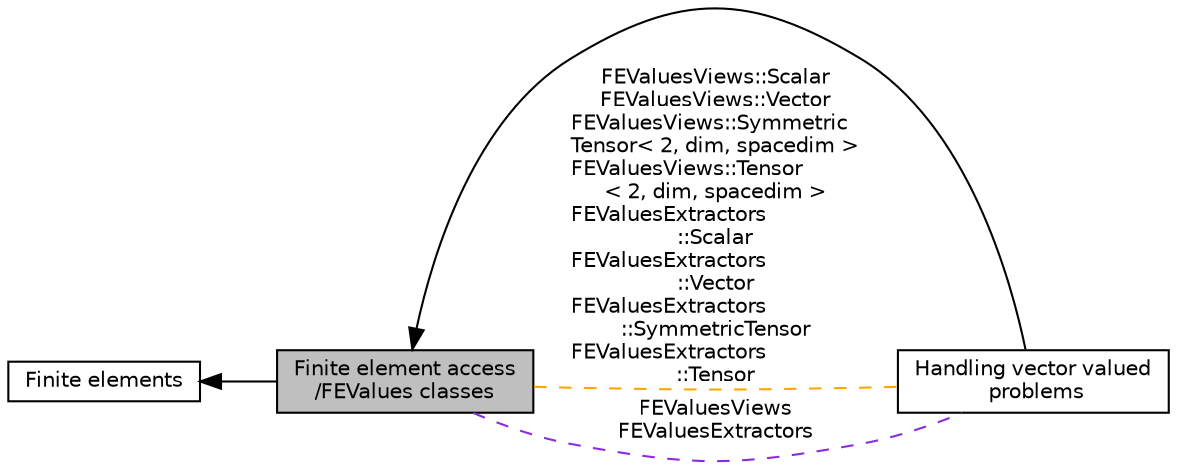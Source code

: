 digraph "Finite element access/FEValues classes"
{
  edge [fontname="Helvetica",fontsize="10",labelfontname="Helvetica",labelfontsize="10"];
  node [fontname="Helvetica",fontsize="10",shape=box];
  rankdir=LR;
  Node2 [label="Finite elements",height=0.2,width=0.4,color="black", fillcolor="white", style="filled",URL="$group__feall.html",tooltip="All classes related to shape functions and to access to shape functions. This concerns the actual val..."];
  Node3 [label="Handling vector valued\l problems",height=0.2,width=0.4,color="black", fillcolor="white", style="filled",URL="$group__vector__valued.html",tooltip="Vector-valued problems are systems of partial differential equations. These are problems where the so..."];
  Node1 [label="Finite element access\l/FEValues classes",height=0.2,width=0.4,color="black", fillcolor="grey75", style="filled", fontcolor="black",tooltip="The classes in this module are used when one wants to assemble matrices or vectors...."];
  Node2->Node1 [shape=plaintext, dir="back", style="solid"];
  Node1->Node3 [shape=plaintext, dir="back", style="solid"];
  Node1->Node3 [shape=plaintext, label="FEValuesViews::Scalar\nFEValuesViews::Vector\nFEValuesViews::Symmetric\lTensor\< 2, dim, spacedim \>\nFEValuesViews::Tensor\l\< 2, dim, spacedim \>\nFEValuesExtractors\l::Scalar\nFEValuesExtractors\l::Vector\nFEValuesExtractors\l::SymmetricTensor\nFEValuesExtractors\l::Tensor", color="orange", dir="none", style="dashed"];
  Node1->Node3 [shape=plaintext, label="FEValuesViews\nFEValuesExtractors", color="blueviolet", dir="none", style="dashed"];
}
